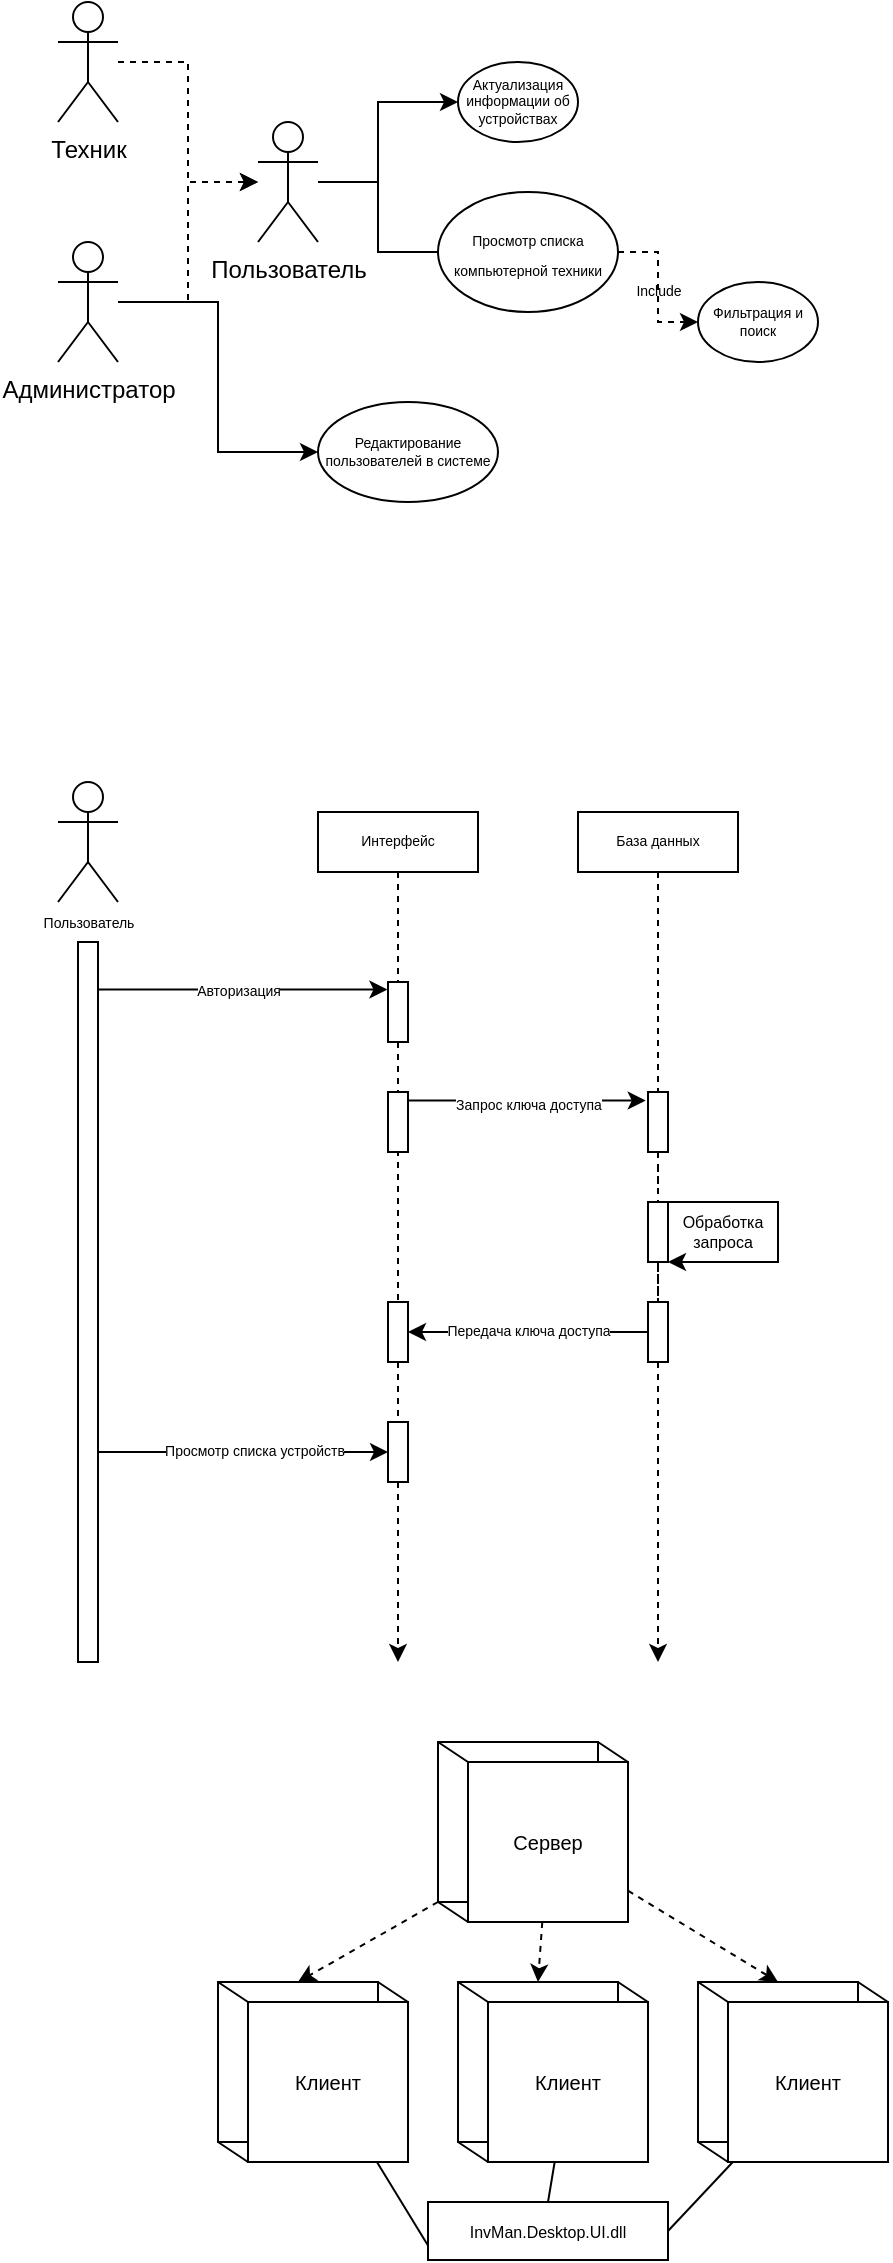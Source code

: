 <mxfile version="16.5.3" type="github">
  <diagram id="ETh1H7iXX4JkjU-012xh" name="Page-1">
    <mxGraphModel dx="813" dy="451" grid="1" gridSize="10" guides="1" tooltips="1" connect="1" arrows="1" fold="1" page="1" pageScale="1" pageWidth="827" pageHeight="1169" math="0" shadow="0">
      <root>
        <mxCell id="0" />
        <mxCell id="1" parent="0" />
        <mxCell id="-7Wv61GkTQfXhzGBz33f-6" style="edgeStyle=orthogonalEdgeStyle;rounded=0;orthogonalLoop=1;jettySize=auto;html=1;dashed=1;" parent="1" source="-7Wv61GkTQfXhzGBz33f-1" target="-7Wv61GkTQfXhzGBz33f-3" edge="1">
          <mxGeometry relative="1" as="geometry" />
        </mxCell>
        <mxCell id="-7Wv61GkTQfXhzGBz33f-1" value="Техник" style="shape=umlActor;verticalLabelPosition=bottom;verticalAlign=top;html=1;outlineConnect=0;" parent="1" vertex="1">
          <mxGeometry x="40" y="10" width="30" height="60" as="geometry" />
        </mxCell>
        <mxCell id="-7Wv61GkTQfXhzGBz33f-7" style="edgeStyle=orthogonalEdgeStyle;rounded=0;orthogonalLoop=1;jettySize=auto;html=1;dashed=1;" parent="1" source="-7Wv61GkTQfXhzGBz33f-2" target="-7Wv61GkTQfXhzGBz33f-3" edge="1">
          <mxGeometry relative="1" as="geometry" />
        </mxCell>
        <mxCell id="-7Wv61GkTQfXhzGBz33f-20" style="edgeStyle=orthogonalEdgeStyle;rounded=0;orthogonalLoop=1;jettySize=auto;html=1;entryX=0;entryY=0.5;entryDx=0;entryDy=0;fontSize=7;endArrow=classic;endFill=1;" parent="1" source="-7Wv61GkTQfXhzGBz33f-2" target="-7Wv61GkTQfXhzGBz33f-19" edge="1">
          <mxGeometry relative="1" as="geometry" />
        </mxCell>
        <mxCell id="-7Wv61GkTQfXhzGBz33f-2" value="Администратор" style="shape=umlActor;verticalLabelPosition=bottom;verticalAlign=top;html=1;outlineConnect=0;" parent="1" vertex="1">
          <mxGeometry x="40" y="130" width="30" height="60" as="geometry" />
        </mxCell>
        <mxCell id="-7Wv61GkTQfXhzGBz33f-10" style="edgeStyle=orthogonalEdgeStyle;rounded=0;orthogonalLoop=1;jettySize=auto;html=1;entryX=0;entryY=0.5;entryDx=0;entryDy=0;fontSize=7;endArrow=none;endFill=0;" parent="1" source="-7Wv61GkTQfXhzGBz33f-3" target="-7Wv61GkTQfXhzGBz33f-8" edge="1">
          <mxGeometry relative="1" as="geometry" />
        </mxCell>
        <mxCell id="-7Wv61GkTQfXhzGBz33f-23" style="edgeStyle=orthogonalEdgeStyle;rounded=0;orthogonalLoop=1;jettySize=auto;html=1;entryX=0;entryY=0.5;entryDx=0;entryDy=0;fontSize=7;endArrow=classic;endFill=1;" parent="1" source="-7Wv61GkTQfXhzGBz33f-3" target="-7Wv61GkTQfXhzGBz33f-22" edge="1">
          <mxGeometry relative="1" as="geometry">
            <Array as="points">
              <mxPoint x="200" y="100" />
              <mxPoint x="200" y="60" />
            </Array>
          </mxGeometry>
        </mxCell>
        <mxCell id="-7Wv61GkTQfXhzGBz33f-3" value="Пользователь" style="shape=umlActor;verticalLabelPosition=bottom;verticalAlign=top;html=1;outlineConnect=0;" parent="1" vertex="1">
          <mxGeometry x="140" y="70" width="30" height="60" as="geometry" />
        </mxCell>
        <mxCell id="-7Wv61GkTQfXhzGBz33f-15" style="rounded=0;orthogonalLoop=1;jettySize=auto;html=1;entryX=0;entryY=0.5;entryDx=0;entryDy=0;dashed=1;fontSize=7;endArrow=classic;endFill=1;edgeStyle=orthogonalEdgeStyle;" parent="1" source="-7Wv61GkTQfXhzGBz33f-8" target="-7Wv61GkTQfXhzGBz33f-14" edge="1">
          <mxGeometry relative="1" as="geometry" />
        </mxCell>
        <mxCell id="-7Wv61GkTQfXhzGBz33f-8" value="&lt;font style=&quot;font-size: 7px&quot;&gt;Просмотр списка компьютерной техники&lt;/font&gt;" style="ellipse;whiteSpace=wrap;html=1;" parent="1" vertex="1">
          <mxGeometry x="230" y="105" width="90" height="60" as="geometry" />
        </mxCell>
        <mxCell id="-7Wv61GkTQfXhzGBz33f-14" value="Фильтрация и поиск" style="ellipse;whiteSpace=wrap;html=1;fontSize=7;" parent="1" vertex="1">
          <mxGeometry x="360" y="150" width="60" height="40" as="geometry" />
        </mxCell>
        <mxCell id="-7Wv61GkTQfXhzGBz33f-16" value="Include" style="text;html=1;align=center;verticalAlign=middle;resizable=0;points=[];autosize=1;strokeColor=none;fillColor=none;fontSize=7;" parent="1" vertex="1">
          <mxGeometry x="320" y="150" width="40" height="10" as="geometry" />
        </mxCell>
        <mxCell id="-7Wv61GkTQfXhzGBz33f-19" value="Редактирование пользователей в системе" style="ellipse;whiteSpace=wrap;html=1;fontSize=7;" parent="1" vertex="1">
          <mxGeometry x="170" y="210" width="90" height="50" as="geometry" />
        </mxCell>
        <mxCell id="-7Wv61GkTQfXhzGBz33f-22" value="Актуализация информации об устройствах" style="ellipse;whiteSpace=wrap;html=1;fontSize=7;" parent="1" vertex="1">
          <mxGeometry x="240" y="40" width="60" height="40" as="geometry" />
        </mxCell>
        <mxCell id="-7Wv61GkTQfXhzGBz33f-24" value="Пользователь" style="shape=umlActor;verticalLabelPosition=bottom;verticalAlign=top;html=1;outlineConnect=0;fontSize=7;" parent="1" vertex="1">
          <mxGeometry x="40" y="400" width="30" height="60" as="geometry" />
        </mxCell>
        <mxCell id="-7Wv61GkTQfXhzGBz33f-26" style="edgeStyle=orthogonalEdgeStyle;rounded=0;orthogonalLoop=1;jettySize=auto;html=1;fontSize=7;endArrow=classic;endFill=1;entryX=-0.029;entryY=0.125;entryDx=0;entryDy=0;entryPerimeter=0;" parent="1" target="-7Wv61GkTQfXhzGBz33f-31" edge="1">
          <mxGeometry relative="1" as="geometry">
            <mxPoint x="150" y="496" as="targetPoint" />
            <mxPoint x="55" y="495" as="sourcePoint" />
            <Array as="points">
              <mxPoint x="55" y="504" />
            </Array>
          </mxGeometry>
        </mxCell>
        <mxCell id="-7Wv61GkTQfXhzGBz33f-28" value="Авторизация" style="edgeLabel;html=1;align=center;verticalAlign=middle;resizable=0;points=[];fontSize=7;" parent="-7Wv61GkTQfXhzGBz33f-26" vertex="1" connectable="0">
          <mxGeometry x="-0.2" y="-1" relative="1" as="geometry">
            <mxPoint x="20" as="offset" />
          </mxGeometry>
        </mxCell>
        <mxCell id="-0EF0qrsKoCo8w9vOCdW-14" style="edgeStyle=orthogonalEdgeStyle;rounded=0;orthogonalLoop=1;jettySize=auto;html=1;entryX=0;entryY=0.5;entryDx=0;entryDy=0;fontSize=7;" edge="1" parent="1" source="-7Wv61GkTQfXhzGBz33f-25" target="-0EF0qrsKoCo8w9vOCdW-13">
          <mxGeometry relative="1" as="geometry">
            <Array as="points">
              <mxPoint x="100" y="735" />
              <mxPoint x="100" y="735" />
            </Array>
          </mxGeometry>
        </mxCell>
        <mxCell id="-0EF0qrsKoCo8w9vOCdW-15" value="Просмотр списка устройств" style="edgeLabel;html=1;align=center;verticalAlign=middle;resizable=0;points=[];fontSize=7;" vertex="1" connectable="0" parent="-0EF0qrsKoCo8w9vOCdW-14">
          <mxGeometry x="0.066" relative="1" as="geometry">
            <mxPoint as="offset" />
          </mxGeometry>
        </mxCell>
        <mxCell id="-7Wv61GkTQfXhzGBz33f-25" value="" style="rounded=0;whiteSpace=wrap;html=1;fontSize=7;" parent="1" vertex="1">
          <mxGeometry x="50" y="480" width="10" height="360" as="geometry" />
        </mxCell>
        <mxCell id="-7Wv61GkTQfXhzGBz33f-30" style="edgeStyle=orthogonalEdgeStyle;rounded=0;orthogonalLoop=1;jettySize=auto;html=1;dashed=1;fontSize=7;endArrow=classic;endFill=1;startArrow=none;" parent="1" source="-0EF0qrsKoCo8w9vOCdW-8" edge="1">
          <mxGeometry relative="1" as="geometry">
            <mxPoint x="210" y="840" as="targetPoint" />
          </mxGeometry>
        </mxCell>
        <mxCell id="-7Wv61GkTQfXhzGBz33f-29" value="Интерфейс" style="rounded=0;whiteSpace=wrap;html=1;fontSize=7;" parent="1" vertex="1">
          <mxGeometry x="170" y="415" width="80" height="30" as="geometry" />
        </mxCell>
        <mxCell id="-7Wv61GkTQfXhzGBz33f-31" value="" style="rounded=0;whiteSpace=wrap;html=1;fontSize=7;" parent="1" vertex="1">
          <mxGeometry x="205" y="500" width="10" height="30" as="geometry" />
        </mxCell>
        <mxCell id="-7Wv61GkTQfXhzGBz33f-32" value="" style="edgeStyle=orthogonalEdgeStyle;rounded=0;orthogonalLoop=1;jettySize=auto;html=1;dashed=1;fontSize=7;endArrow=none;endFill=1;" parent="1" source="-7Wv61GkTQfXhzGBz33f-29" target="-7Wv61GkTQfXhzGBz33f-31" edge="1">
          <mxGeometry relative="1" as="geometry">
            <mxPoint x="210" y="760" as="targetPoint" />
            <mxPoint x="210" y="445" as="sourcePoint" />
          </mxGeometry>
        </mxCell>
        <mxCell id="-7Wv61GkTQfXhzGBz33f-36" style="edgeStyle=orthogonalEdgeStyle;rounded=0;orthogonalLoop=1;jettySize=auto;html=1;dashed=1;fontSize=7;endArrow=classic;endFill=1;startArrow=none;" parent="1" source="-0EF0qrsKoCo8w9vOCdW-6" edge="1">
          <mxGeometry relative="1" as="geometry">
            <mxPoint x="340" y="840" as="targetPoint" />
          </mxGeometry>
        </mxCell>
        <mxCell id="-7Wv61GkTQfXhzGBz33f-35" value="База данных" style="rounded=0;whiteSpace=wrap;html=1;fontSize=7;" parent="1" vertex="1">
          <mxGeometry x="300" y="415" width="80" height="30" as="geometry" />
        </mxCell>
        <mxCell id="-7Wv61GkTQfXhzGBz33f-45" style="edgeStyle=orthogonalEdgeStyle;rounded=0;orthogonalLoop=1;jettySize=auto;html=1;entryX=-0.114;entryY=0.143;entryDx=0;entryDy=0;entryPerimeter=0;fontSize=7;endArrow=classic;endFill=1;" parent="1" source="-7Wv61GkTQfXhzGBz33f-39" target="-7Wv61GkTQfXhzGBz33f-43" edge="1">
          <mxGeometry relative="1" as="geometry">
            <Array as="points">
              <mxPoint x="275" y="559" />
            </Array>
          </mxGeometry>
        </mxCell>
        <mxCell id="-7Wv61GkTQfXhzGBz33f-46" value="Запрос ключа доступа" style="edgeLabel;html=1;align=center;verticalAlign=middle;resizable=0;points=[];fontSize=7;" parent="-7Wv61GkTQfXhzGBz33f-45" vertex="1" connectable="0">
          <mxGeometry x="0.192" y="-2" relative="1" as="geometry">
            <mxPoint x="-11" as="offset" />
          </mxGeometry>
        </mxCell>
        <mxCell id="-7Wv61GkTQfXhzGBz33f-43" value="" style="rounded=0;whiteSpace=wrap;html=1;fontSize=7;" parent="1" vertex="1">
          <mxGeometry x="335" y="555" width="10" height="30" as="geometry" />
        </mxCell>
        <mxCell id="-7Wv61GkTQfXhzGBz33f-44" value="" style="edgeStyle=orthogonalEdgeStyle;rounded=0;orthogonalLoop=1;jettySize=auto;html=1;dashed=1;fontSize=7;endArrow=none;endFill=1;" parent="1" source="-7Wv61GkTQfXhzGBz33f-35" target="-7Wv61GkTQfXhzGBz33f-43" edge="1">
          <mxGeometry relative="1" as="geometry">
            <mxPoint x="340" y="760" as="targetPoint" />
            <mxPoint x="340" y="445" as="sourcePoint" />
          </mxGeometry>
        </mxCell>
        <mxCell id="-0EF0qrsKoCo8w9vOCdW-4" style="edgeStyle=orthogonalEdgeStyle;rounded=0;orthogonalLoop=1;jettySize=auto;html=1;exitX=1;exitY=0;exitDx=0;exitDy=0;fontSize=8;entryX=1;entryY=1;entryDx=0;entryDy=0;" edge="1" parent="1" source="-7Wv61GkTQfXhzGBz33f-42" target="-7Wv61GkTQfXhzGBz33f-42">
          <mxGeometry relative="1" as="geometry">
            <mxPoint x="360" y="640.0" as="targetPoint" />
            <Array as="points">
              <mxPoint x="400" y="610" />
              <mxPoint x="400" y="640" />
            </Array>
          </mxGeometry>
        </mxCell>
        <mxCell id="-7Wv61GkTQfXhzGBz33f-42" value="" style="rounded=0;whiteSpace=wrap;html=1;fontSize=7;" parent="1" vertex="1">
          <mxGeometry x="335" y="610" width="10" height="30" as="geometry" />
        </mxCell>
        <mxCell id="-0EF0qrsKoCo8w9vOCdW-1" value="" style="edgeStyle=orthogonalEdgeStyle;rounded=0;orthogonalLoop=1;jettySize=auto;html=1;dashed=1;fontSize=7;endArrow=none;endFill=1;startArrow=none;" edge="1" parent="1" source="-7Wv61GkTQfXhzGBz33f-43" target="-7Wv61GkTQfXhzGBz33f-42">
          <mxGeometry relative="1" as="geometry">
            <mxPoint x="340.0" y="760" as="targetPoint" />
            <mxPoint x="340.0" y="585" as="sourcePoint" />
          </mxGeometry>
        </mxCell>
        <mxCell id="-0EF0qrsKoCo8w9vOCdW-5" value="Обработка запроса" style="text;html=1;strokeColor=none;fillColor=none;align=center;verticalAlign=middle;whiteSpace=wrap;rounded=0;fontSize=8;" vertex="1" parent="1">
          <mxGeometry x="345" y="610" width="55" height="30" as="geometry" />
        </mxCell>
        <mxCell id="-0EF0qrsKoCo8w9vOCdW-10" style="edgeStyle=orthogonalEdgeStyle;rounded=0;orthogonalLoop=1;jettySize=auto;html=1;fontSize=8;" edge="1" parent="1" source="-0EF0qrsKoCo8w9vOCdW-6" target="-0EF0qrsKoCo8w9vOCdW-8">
          <mxGeometry relative="1" as="geometry" />
        </mxCell>
        <mxCell id="-0EF0qrsKoCo8w9vOCdW-11" value="Передача ключа доступа" style="edgeLabel;html=1;align=center;verticalAlign=middle;resizable=0;points=[];fontSize=7;" vertex="1" connectable="0" parent="-0EF0qrsKoCo8w9vOCdW-10">
          <mxGeometry x="-0.316" relative="1" as="geometry">
            <mxPoint x="-19" as="offset" />
          </mxGeometry>
        </mxCell>
        <mxCell id="-0EF0qrsKoCo8w9vOCdW-6" value="" style="rounded=0;whiteSpace=wrap;html=1;fontSize=7;" vertex="1" parent="1">
          <mxGeometry x="335" y="660" width="10" height="30" as="geometry" />
        </mxCell>
        <mxCell id="-0EF0qrsKoCo8w9vOCdW-7" value="" style="edgeStyle=orthogonalEdgeStyle;rounded=0;orthogonalLoop=1;jettySize=auto;html=1;dashed=1;fontSize=7;endArrow=none;endFill=1;startArrow=none;" edge="1" parent="1" source="-7Wv61GkTQfXhzGBz33f-42" target="-0EF0qrsKoCo8w9vOCdW-6">
          <mxGeometry relative="1" as="geometry">
            <mxPoint x="340.0" y="760" as="targetPoint" />
            <mxPoint x="340.0" y="640.0" as="sourcePoint" />
          </mxGeometry>
        </mxCell>
        <mxCell id="-0EF0qrsKoCo8w9vOCdW-8" value="" style="rounded=0;whiteSpace=wrap;html=1;fontSize=7;" vertex="1" parent="1">
          <mxGeometry x="205" y="660" width="10" height="30" as="geometry" />
        </mxCell>
        <mxCell id="-0EF0qrsKoCo8w9vOCdW-9" value="" style="edgeStyle=orthogonalEdgeStyle;rounded=0;orthogonalLoop=1;jettySize=auto;html=1;dashed=1;fontSize=7;endArrow=none;endFill=1;startArrow=none;" edge="1" parent="1" source="-7Wv61GkTQfXhzGBz33f-31" target="-0EF0qrsKoCo8w9vOCdW-8">
          <mxGeometry relative="1" as="geometry">
            <mxPoint x="210" y="760" as="targetPoint" />
            <mxPoint x="210" y="530" as="sourcePoint" />
          </mxGeometry>
        </mxCell>
        <mxCell id="-7Wv61GkTQfXhzGBz33f-39" value="" style="rounded=0;whiteSpace=wrap;html=1;fontSize=7;" parent="1" vertex="1">
          <mxGeometry x="205" y="555" width="10" height="30" as="geometry" />
        </mxCell>
        <mxCell id="-0EF0qrsKoCo8w9vOCdW-13" value="" style="rounded=0;whiteSpace=wrap;html=1;fontSize=7;" vertex="1" parent="1">
          <mxGeometry x="205" y="720" width="10" height="30" as="geometry" />
        </mxCell>
        <mxCell id="-0EF0qrsKoCo8w9vOCdW-26" value="" style="group" vertex="1" connectable="0" parent="1">
          <mxGeometry x="230" y="880" width="95" height="90" as="geometry" />
        </mxCell>
        <mxCell id="-0EF0qrsKoCo8w9vOCdW-18" value="" style="whiteSpace=wrap;html=1;aspect=fixed;fontSize=7;" vertex="1" parent="-0EF0qrsKoCo8w9vOCdW-26">
          <mxGeometry width="80" height="80" as="geometry" />
        </mxCell>
        <mxCell id="-0EF0qrsKoCo8w9vOCdW-17" value="&lt;font size=&quot;1&quot;&gt;Сервер&lt;/font&gt;" style="whiteSpace=wrap;html=1;aspect=fixed;fontSize=7;" vertex="1" parent="-0EF0qrsKoCo8w9vOCdW-26">
          <mxGeometry x="15" y="10" width="80" height="80" as="geometry" />
        </mxCell>
        <mxCell id="-0EF0qrsKoCo8w9vOCdW-19" value="" style="endArrow=none;html=1;rounded=0;fontSize=7;exitX=1;exitY=0;exitDx=0;exitDy=0;entryX=1;entryY=0;entryDx=0;entryDy=0;" edge="1" parent="-0EF0qrsKoCo8w9vOCdW-26" source="-0EF0qrsKoCo8w9vOCdW-17" target="-0EF0qrsKoCo8w9vOCdW-18">
          <mxGeometry width="50" height="50" relative="1" as="geometry">
            <mxPoint x="110" y="30" as="sourcePoint" />
            <mxPoint x="160" y="-20" as="targetPoint" />
          </mxGeometry>
        </mxCell>
        <mxCell id="-0EF0qrsKoCo8w9vOCdW-21" value="" style="endArrow=none;html=1;rounded=0;fontSize=7;entryX=0;entryY=0;entryDx=0;entryDy=0;exitX=0;exitY=0;exitDx=0;exitDy=0;" edge="1" parent="-0EF0qrsKoCo8w9vOCdW-26" source="-0EF0qrsKoCo8w9vOCdW-17" target="-0EF0qrsKoCo8w9vOCdW-18">
          <mxGeometry width="50" height="50" relative="1" as="geometry">
            <mxPoint x="-60" y="60" as="sourcePoint" />
            <mxPoint x="-10" y="10" as="targetPoint" />
          </mxGeometry>
        </mxCell>
        <mxCell id="-0EF0qrsKoCo8w9vOCdW-22" value="" style="endArrow=none;html=1;rounded=0;fontSize=7;entryX=0;entryY=1;entryDx=0;entryDy=0;exitX=0;exitY=1;exitDx=0;exitDy=0;" edge="1" parent="-0EF0qrsKoCo8w9vOCdW-26" source="-0EF0qrsKoCo8w9vOCdW-18" target="-0EF0qrsKoCo8w9vOCdW-17">
          <mxGeometry width="50" height="50" relative="1" as="geometry">
            <mxPoint x="-40" y="150" as="sourcePoint" />
            <mxPoint x="10" y="100" as="targetPoint" />
          </mxGeometry>
        </mxCell>
        <mxCell id="-0EF0qrsKoCo8w9vOCdW-27" value="" style="group" vertex="1" connectable="0" parent="1">
          <mxGeometry x="120" y="1000" width="95" height="90" as="geometry" />
        </mxCell>
        <mxCell id="-0EF0qrsKoCo8w9vOCdW-28" value="" style="whiteSpace=wrap;html=1;aspect=fixed;fontSize=7;" vertex="1" parent="-0EF0qrsKoCo8w9vOCdW-27">
          <mxGeometry width="80" height="80" as="geometry" />
        </mxCell>
        <mxCell id="-0EF0qrsKoCo8w9vOCdW-29" value="&lt;font size=&quot;1&quot;&gt;Клиент&lt;/font&gt;" style="whiteSpace=wrap;html=1;aspect=fixed;fontSize=7;" vertex="1" parent="-0EF0qrsKoCo8w9vOCdW-27">
          <mxGeometry x="15" y="10" width="80" height="80" as="geometry" />
        </mxCell>
        <mxCell id="-0EF0qrsKoCo8w9vOCdW-30" value="" style="endArrow=none;html=1;rounded=0;fontSize=7;exitX=1;exitY=0;exitDx=0;exitDy=0;entryX=1;entryY=0;entryDx=0;entryDy=0;" edge="1" parent="-0EF0qrsKoCo8w9vOCdW-27" source="-0EF0qrsKoCo8w9vOCdW-29" target="-0EF0qrsKoCo8w9vOCdW-28">
          <mxGeometry width="50" height="50" relative="1" as="geometry">
            <mxPoint x="110" y="30" as="sourcePoint" />
            <mxPoint x="160" y="-20" as="targetPoint" />
          </mxGeometry>
        </mxCell>
        <mxCell id="-0EF0qrsKoCo8w9vOCdW-31" value="" style="endArrow=none;html=1;rounded=0;fontSize=7;entryX=0;entryY=0;entryDx=0;entryDy=0;exitX=0;exitY=0;exitDx=0;exitDy=0;" edge="1" parent="-0EF0qrsKoCo8w9vOCdW-27" source="-0EF0qrsKoCo8w9vOCdW-29" target="-0EF0qrsKoCo8w9vOCdW-28">
          <mxGeometry width="50" height="50" relative="1" as="geometry">
            <mxPoint x="-60" y="60" as="sourcePoint" />
            <mxPoint x="-10" y="10" as="targetPoint" />
          </mxGeometry>
        </mxCell>
        <mxCell id="-0EF0qrsKoCo8w9vOCdW-32" value="" style="endArrow=none;html=1;rounded=0;fontSize=7;entryX=0;entryY=1;entryDx=0;entryDy=0;exitX=0;exitY=1;exitDx=0;exitDy=0;" edge="1" parent="-0EF0qrsKoCo8w9vOCdW-27" source="-0EF0qrsKoCo8w9vOCdW-28" target="-0EF0qrsKoCo8w9vOCdW-29">
          <mxGeometry width="50" height="50" relative="1" as="geometry">
            <mxPoint x="-40" y="150" as="sourcePoint" />
            <mxPoint x="10" y="100" as="targetPoint" />
          </mxGeometry>
        </mxCell>
        <mxCell id="-0EF0qrsKoCo8w9vOCdW-33" value="" style="group" vertex="1" connectable="0" parent="1">
          <mxGeometry x="240" y="1000" width="95" height="90" as="geometry" />
        </mxCell>
        <mxCell id="-0EF0qrsKoCo8w9vOCdW-34" value="" style="whiteSpace=wrap;html=1;aspect=fixed;fontSize=7;" vertex="1" parent="-0EF0qrsKoCo8w9vOCdW-33">
          <mxGeometry width="80" height="80" as="geometry" />
        </mxCell>
        <mxCell id="-0EF0qrsKoCo8w9vOCdW-35" value="&lt;font size=&quot;1&quot;&gt;Клиент&lt;/font&gt;" style="whiteSpace=wrap;html=1;aspect=fixed;fontSize=7;" vertex="1" parent="-0EF0qrsKoCo8w9vOCdW-33">
          <mxGeometry x="15" y="10" width="80" height="80" as="geometry" />
        </mxCell>
        <mxCell id="-0EF0qrsKoCo8w9vOCdW-36" value="" style="endArrow=none;html=1;rounded=0;fontSize=7;exitX=1;exitY=0;exitDx=0;exitDy=0;entryX=1;entryY=0;entryDx=0;entryDy=0;" edge="1" parent="-0EF0qrsKoCo8w9vOCdW-33" source="-0EF0qrsKoCo8w9vOCdW-35" target="-0EF0qrsKoCo8w9vOCdW-34">
          <mxGeometry width="50" height="50" relative="1" as="geometry">
            <mxPoint x="110" y="30" as="sourcePoint" />
            <mxPoint x="160" y="-20" as="targetPoint" />
          </mxGeometry>
        </mxCell>
        <mxCell id="-0EF0qrsKoCo8w9vOCdW-37" value="" style="endArrow=none;html=1;rounded=0;fontSize=7;entryX=0;entryY=0;entryDx=0;entryDy=0;exitX=0;exitY=0;exitDx=0;exitDy=0;" edge="1" parent="-0EF0qrsKoCo8w9vOCdW-33" source="-0EF0qrsKoCo8w9vOCdW-35" target="-0EF0qrsKoCo8w9vOCdW-34">
          <mxGeometry width="50" height="50" relative="1" as="geometry">
            <mxPoint x="-60" y="60" as="sourcePoint" />
            <mxPoint x="-10" y="10" as="targetPoint" />
          </mxGeometry>
        </mxCell>
        <mxCell id="-0EF0qrsKoCo8w9vOCdW-38" value="" style="endArrow=none;html=1;rounded=0;fontSize=7;entryX=0;entryY=1;entryDx=0;entryDy=0;exitX=0;exitY=1;exitDx=0;exitDy=0;" edge="1" parent="-0EF0qrsKoCo8w9vOCdW-33" source="-0EF0qrsKoCo8w9vOCdW-34" target="-0EF0qrsKoCo8w9vOCdW-35">
          <mxGeometry width="50" height="50" relative="1" as="geometry">
            <mxPoint x="-40" y="150" as="sourcePoint" />
            <mxPoint x="10" y="100" as="targetPoint" />
          </mxGeometry>
        </mxCell>
        <mxCell id="-0EF0qrsKoCo8w9vOCdW-39" value="" style="group" vertex="1" connectable="0" parent="1">
          <mxGeometry x="360" y="1000" width="95" height="90" as="geometry" />
        </mxCell>
        <mxCell id="-0EF0qrsKoCo8w9vOCdW-40" value="" style="whiteSpace=wrap;html=1;aspect=fixed;fontSize=7;" vertex="1" parent="-0EF0qrsKoCo8w9vOCdW-39">
          <mxGeometry width="80" height="80" as="geometry" />
        </mxCell>
        <mxCell id="-0EF0qrsKoCo8w9vOCdW-41" value="&lt;font size=&quot;1&quot;&gt;Клиент&lt;/font&gt;" style="whiteSpace=wrap;html=1;aspect=fixed;fontSize=7;" vertex="1" parent="-0EF0qrsKoCo8w9vOCdW-39">
          <mxGeometry x="15" y="10" width="80" height="80" as="geometry" />
        </mxCell>
        <mxCell id="-0EF0qrsKoCo8w9vOCdW-42" value="" style="endArrow=none;html=1;rounded=0;fontSize=7;exitX=1;exitY=0;exitDx=0;exitDy=0;entryX=1;entryY=0;entryDx=0;entryDy=0;" edge="1" parent="-0EF0qrsKoCo8w9vOCdW-39" source="-0EF0qrsKoCo8w9vOCdW-41" target="-0EF0qrsKoCo8w9vOCdW-40">
          <mxGeometry width="50" height="50" relative="1" as="geometry">
            <mxPoint x="110" y="30" as="sourcePoint" />
            <mxPoint x="160" y="-20" as="targetPoint" />
          </mxGeometry>
        </mxCell>
        <mxCell id="-0EF0qrsKoCo8w9vOCdW-43" value="" style="endArrow=none;html=1;rounded=0;fontSize=7;entryX=0;entryY=0;entryDx=0;entryDy=0;exitX=0;exitY=0;exitDx=0;exitDy=0;" edge="1" parent="-0EF0qrsKoCo8w9vOCdW-39" source="-0EF0qrsKoCo8w9vOCdW-41" target="-0EF0qrsKoCo8w9vOCdW-40">
          <mxGeometry width="50" height="50" relative="1" as="geometry">
            <mxPoint x="-60" y="60" as="sourcePoint" />
            <mxPoint x="-10" y="10" as="targetPoint" />
          </mxGeometry>
        </mxCell>
        <mxCell id="-0EF0qrsKoCo8w9vOCdW-44" value="" style="endArrow=none;html=1;rounded=0;fontSize=7;entryX=0;entryY=1;entryDx=0;entryDy=0;exitX=0;exitY=1;exitDx=0;exitDy=0;" edge="1" parent="-0EF0qrsKoCo8w9vOCdW-39" source="-0EF0qrsKoCo8w9vOCdW-40" target="-0EF0qrsKoCo8w9vOCdW-41">
          <mxGeometry width="50" height="50" relative="1" as="geometry">
            <mxPoint x="-40" y="150" as="sourcePoint" />
            <mxPoint x="10" y="100" as="targetPoint" />
          </mxGeometry>
        </mxCell>
        <mxCell id="-0EF0qrsKoCo8w9vOCdW-45" style="rounded=0;orthogonalLoop=1;jettySize=auto;html=1;entryX=0.5;entryY=0;entryDx=0;entryDy=0;fontSize=8;dashed=1;" edge="1" parent="1" target="-0EF0qrsKoCo8w9vOCdW-28">
          <mxGeometry relative="1" as="geometry">
            <mxPoint x="230" y="960" as="sourcePoint" />
          </mxGeometry>
        </mxCell>
        <mxCell id="-0EF0qrsKoCo8w9vOCdW-46" style="edgeStyle=none;rounded=0;orthogonalLoop=1;jettySize=auto;html=1;entryX=0.5;entryY=0;entryDx=0;entryDy=0;fontSize=8;dashed=1;" edge="1" parent="1" source="-0EF0qrsKoCo8w9vOCdW-17" target="-0EF0qrsKoCo8w9vOCdW-40">
          <mxGeometry relative="1" as="geometry" />
        </mxCell>
        <mxCell id="-0EF0qrsKoCo8w9vOCdW-47" style="edgeStyle=none;rounded=0;orthogonalLoop=1;jettySize=auto;html=1;entryX=0.5;entryY=0;entryDx=0;entryDy=0;fontSize=8;dashed=1;" edge="1" parent="1" source="-0EF0qrsKoCo8w9vOCdW-17" target="-0EF0qrsKoCo8w9vOCdW-34">
          <mxGeometry relative="1" as="geometry" />
        </mxCell>
        <mxCell id="-0EF0qrsKoCo8w9vOCdW-48" value="InvMan.Desktop.UI.dll" style="rounded=0;whiteSpace=wrap;html=1;fontSize=8;" vertex="1" parent="1">
          <mxGeometry x="225" y="1110" width="120" height="29" as="geometry" />
        </mxCell>
        <mxCell id="-0EF0qrsKoCo8w9vOCdW-49" style="edgeStyle=none;rounded=0;orthogonalLoop=1;jettySize=auto;html=1;entryX=0;entryY=0.75;entryDx=0;entryDy=0;fontSize=8;endArrow=none;endFill=0;" edge="1" parent="1" source="-0EF0qrsKoCo8w9vOCdW-29" target="-0EF0qrsKoCo8w9vOCdW-48">
          <mxGeometry relative="1" as="geometry" />
        </mxCell>
        <mxCell id="-0EF0qrsKoCo8w9vOCdW-50" style="edgeStyle=none;rounded=0;orthogonalLoop=1;jettySize=auto;html=1;entryX=0.5;entryY=0;entryDx=0;entryDy=0;fontSize=8;endArrow=none;endFill=0;" edge="1" parent="1" source="-0EF0qrsKoCo8w9vOCdW-35" target="-0EF0qrsKoCo8w9vOCdW-48">
          <mxGeometry relative="1" as="geometry" />
        </mxCell>
        <mxCell id="-0EF0qrsKoCo8w9vOCdW-51" style="edgeStyle=none;rounded=0;orthogonalLoop=1;jettySize=auto;html=1;entryX=1;entryY=0.5;entryDx=0;entryDy=0;fontSize=8;endArrow=none;endFill=0;" edge="1" parent="1" source="-0EF0qrsKoCo8w9vOCdW-41" target="-0EF0qrsKoCo8w9vOCdW-48">
          <mxGeometry relative="1" as="geometry" />
        </mxCell>
      </root>
    </mxGraphModel>
  </diagram>
</mxfile>

